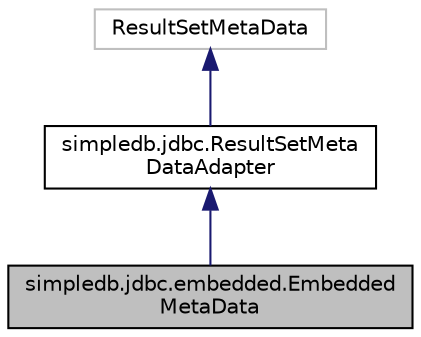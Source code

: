 digraph "simpledb.jdbc.embedded.EmbeddedMetaData"
{
  edge [fontname="Helvetica",fontsize="10",labelfontname="Helvetica",labelfontsize="10"];
  node [fontname="Helvetica",fontsize="10",shape=record];
  Node3 [label="simpledb.jdbc.embedded.Embedded\lMetaData",height=0.2,width=0.4,color="black", fillcolor="grey75", style="filled", fontcolor="black"];
  Node4 -> Node3 [dir="back",color="midnightblue",fontsize="10",style="solid",fontname="Helvetica"];
  Node4 [label="simpledb.jdbc.ResultSetMeta\lDataAdapter",height=0.2,width=0.4,color="black", fillcolor="white", style="filled",URL="$classsimpledb_1_1jdbc_1_1ResultSetMetaDataAdapter.html"];
  Node5 -> Node4 [dir="back",color="midnightblue",fontsize="10",style="solid",fontname="Helvetica"];
  Node5 [label="ResultSetMetaData",height=0.2,width=0.4,color="grey75", fillcolor="white", style="filled"];
}
